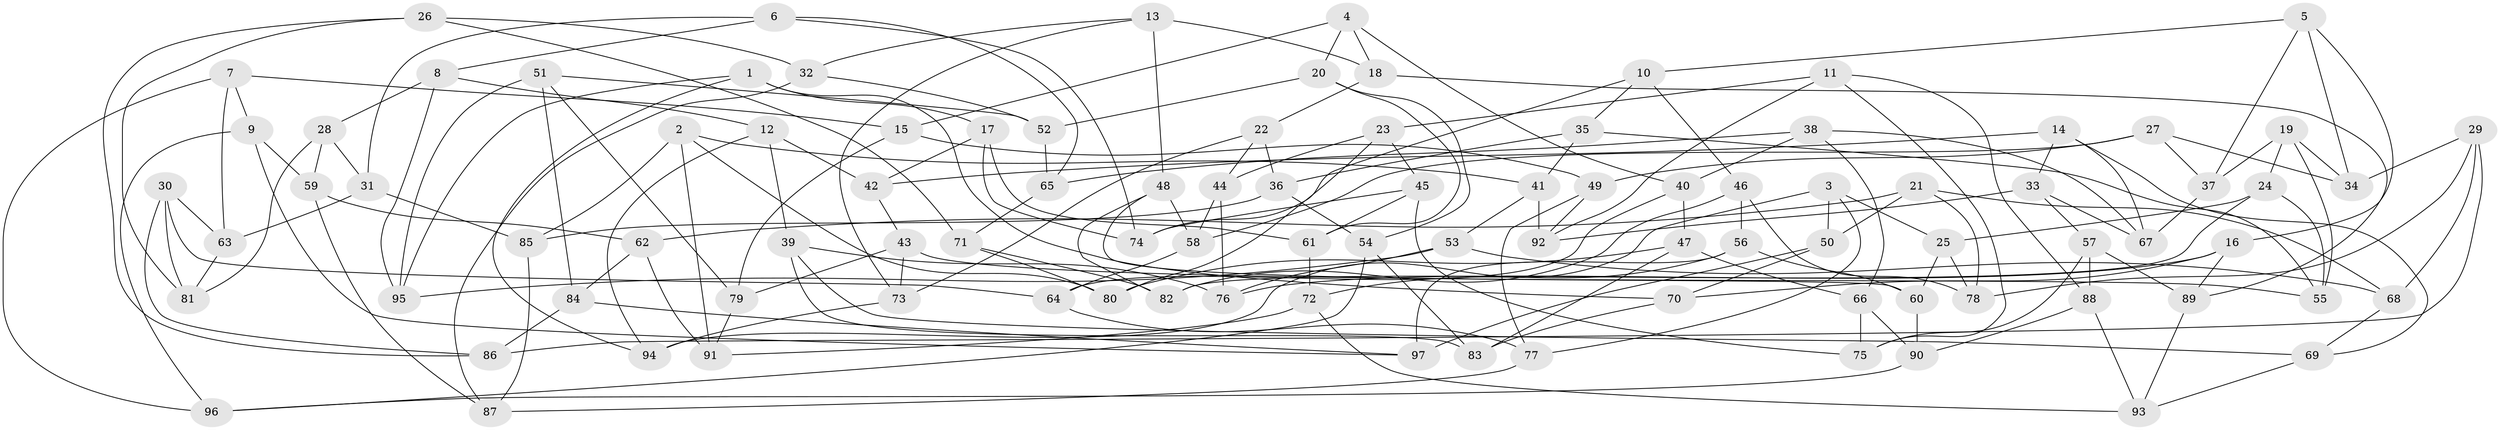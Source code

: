// coarse degree distribution, {6: 0.45901639344262296, 4: 0.4098360655737705, 5: 0.11475409836065574, 3: 0.01639344262295082}
// Generated by graph-tools (version 1.1) at 2025/52/02/27/25 19:52:35]
// undirected, 97 vertices, 194 edges
graph export_dot {
graph [start="1"]
  node [color=gray90,style=filled];
  1;
  2;
  3;
  4;
  5;
  6;
  7;
  8;
  9;
  10;
  11;
  12;
  13;
  14;
  15;
  16;
  17;
  18;
  19;
  20;
  21;
  22;
  23;
  24;
  25;
  26;
  27;
  28;
  29;
  30;
  31;
  32;
  33;
  34;
  35;
  36;
  37;
  38;
  39;
  40;
  41;
  42;
  43;
  44;
  45;
  46;
  47;
  48;
  49;
  50;
  51;
  52;
  53;
  54;
  55;
  56;
  57;
  58;
  59;
  60;
  61;
  62;
  63;
  64;
  65;
  66;
  67;
  68;
  69;
  70;
  71;
  72;
  73;
  74;
  75;
  76;
  77;
  78;
  79;
  80;
  81;
  82;
  83;
  84;
  85;
  86;
  87;
  88;
  89;
  90;
  91;
  92;
  93;
  94;
  95;
  96;
  97;
  1 -- 95;
  1 -- 17;
  1 -- 70;
  1 -- 94;
  2 -- 41;
  2 -- 91;
  2 -- 85;
  2 -- 80;
  3 -- 50;
  3 -- 94;
  3 -- 77;
  3 -- 25;
  4 -- 15;
  4 -- 20;
  4 -- 18;
  4 -- 40;
  5 -- 16;
  5 -- 34;
  5 -- 10;
  5 -- 37;
  6 -- 74;
  6 -- 65;
  6 -- 8;
  6 -- 31;
  7 -- 9;
  7 -- 63;
  7 -- 96;
  7 -- 15;
  8 -- 95;
  8 -- 28;
  8 -- 12;
  9 -- 97;
  9 -- 96;
  9 -- 59;
  10 -- 46;
  10 -- 74;
  10 -- 35;
  11 -- 75;
  11 -- 23;
  11 -- 92;
  11 -- 88;
  12 -- 42;
  12 -- 94;
  12 -- 39;
  13 -- 73;
  13 -- 18;
  13 -- 32;
  13 -- 48;
  14 -- 67;
  14 -- 69;
  14 -- 42;
  14 -- 33;
  15 -- 49;
  15 -- 79;
  16 -- 76;
  16 -- 70;
  16 -- 89;
  17 -- 42;
  17 -- 74;
  17 -- 61;
  18 -- 22;
  18 -- 89;
  19 -- 37;
  19 -- 24;
  19 -- 55;
  19 -- 34;
  20 -- 61;
  20 -- 52;
  20 -- 54;
  21 -- 50;
  21 -- 62;
  21 -- 68;
  21 -- 78;
  22 -- 73;
  22 -- 44;
  22 -- 36;
  23 -- 45;
  23 -- 80;
  23 -- 44;
  24 -- 82;
  24 -- 25;
  24 -- 55;
  25 -- 60;
  25 -- 78;
  26 -- 86;
  26 -- 71;
  26 -- 81;
  26 -- 32;
  27 -- 58;
  27 -- 49;
  27 -- 37;
  27 -- 34;
  28 -- 81;
  28 -- 59;
  28 -- 31;
  29 -- 68;
  29 -- 86;
  29 -- 34;
  29 -- 78;
  30 -- 64;
  30 -- 86;
  30 -- 63;
  30 -- 81;
  31 -- 63;
  31 -- 85;
  32 -- 87;
  32 -- 52;
  33 -- 57;
  33 -- 92;
  33 -- 67;
  35 -- 55;
  35 -- 41;
  35 -- 36;
  36 -- 54;
  36 -- 85;
  37 -- 67;
  38 -- 40;
  38 -- 66;
  38 -- 67;
  38 -- 65;
  39 -- 83;
  39 -- 76;
  39 -- 69;
  40 -- 47;
  40 -- 64;
  41 -- 53;
  41 -- 92;
  42 -- 43;
  43 -- 73;
  43 -- 79;
  43 -- 55;
  44 -- 58;
  44 -- 76;
  45 -- 74;
  45 -- 61;
  45 -- 75;
  46 -- 78;
  46 -- 82;
  46 -- 56;
  47 -- 66;
  47 -- 80;
  47 -- 83;
  48 -- 58;
  48 -- 60;
  48 -- 82;
  49 -- 77;
  49 -- 92;
  50 -- 70;
  50 -- 97;
  51 -- 84;
  51 -- 79;
  51 -- 52;
  51 -- 95;
  52 -- 65;
  53 -- 95;
  53 -- 76;
  53 -- 68;
  54 -- 96;
  54 -- 83;
  56 -- 97;
  56 -- 72;
  56 -- 60;
  57 -- 89;
  57 -- 88;
  57 -- 75;
  58 -- 64;
  59 -- 87;
  59 -- 62;
  60 -- 90;
  61 -- 72;
  62 -- 91;
  62 -- 84;
  63 -- 81;
  64 -- 77;
  65 -- 71;
  66 -- 90;
  66 -- 75;
  68 -- 69;
  69 -- 93;
  70 -- 83;
  71 -- 80;
  71 -- 82;
  72 -- 91;
  72 -- 93;
  73 -- 94;
  77 -- 87;
  79 -- 91;
  84 -- 97;
  84 -- 86;
  85 -- 87;
  88 -- 93;
  88 -- 90;
  89 -- 93;
  90 -- 96;
}
